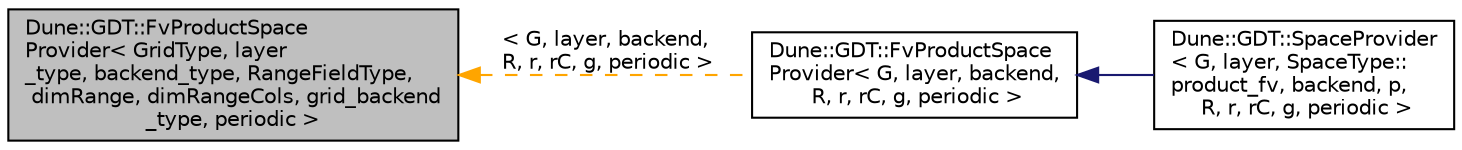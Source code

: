 digraph "Dune::GDT::FvProductSpaceProvider&lt; GridType, layer_type, backend_type, RangeFieldType, dimRange, dimRangeCols, grid_backend_type, periodic &gt;"
{
  edge [fontname="Helvetica",fontsize="10",labelfontname="Helvetica",labelfontsize="10"];
  node [fontname="Helvetica",fontsize="10",shape=record];
  rankdir="LR";
  Node0 [label="Dune::GDT::FvProductSpace\lProvider\< GridType, layer\l_type, backend_type, RangeFieldType,\l dimRange, dimRangeCols, grid_backend\l_type, periodic \>",height=0.2,width=0.4,color="black", fillcolor="grey75", style="filled", fontcolor="black"];
  Node0 -> Node1 [dir="back",color="orange",fontsize="10",style="dashed",label=" \< G, layer, backend,\l R, r, rC, g, periodic \>" ,fontname="Helvetica"];
  Node1 [label="Dune::GDT::FvProductSpace\lProvider\< G, layer, backend,\l R, r, rC, g, periodic \>",height=0.2,width=0.4,color="black", fillcolor="white", style="filled",URL="$a02699.html"];
  Node1 -> Node2 [dir="back",color="midnightblue",fontsize="10",style="solid",fontname="Helvetica"];
  Node2 [label="Dune::GDT::SpaceProvider\l\< G, layer, SpaceType::\lproduct_fv, backend, p,\l R, r, rC, g, periodic \>",height=0.2,width=0.4,color="black", fillcolor="white", style="filled",URL="$a02975.html"];
}
